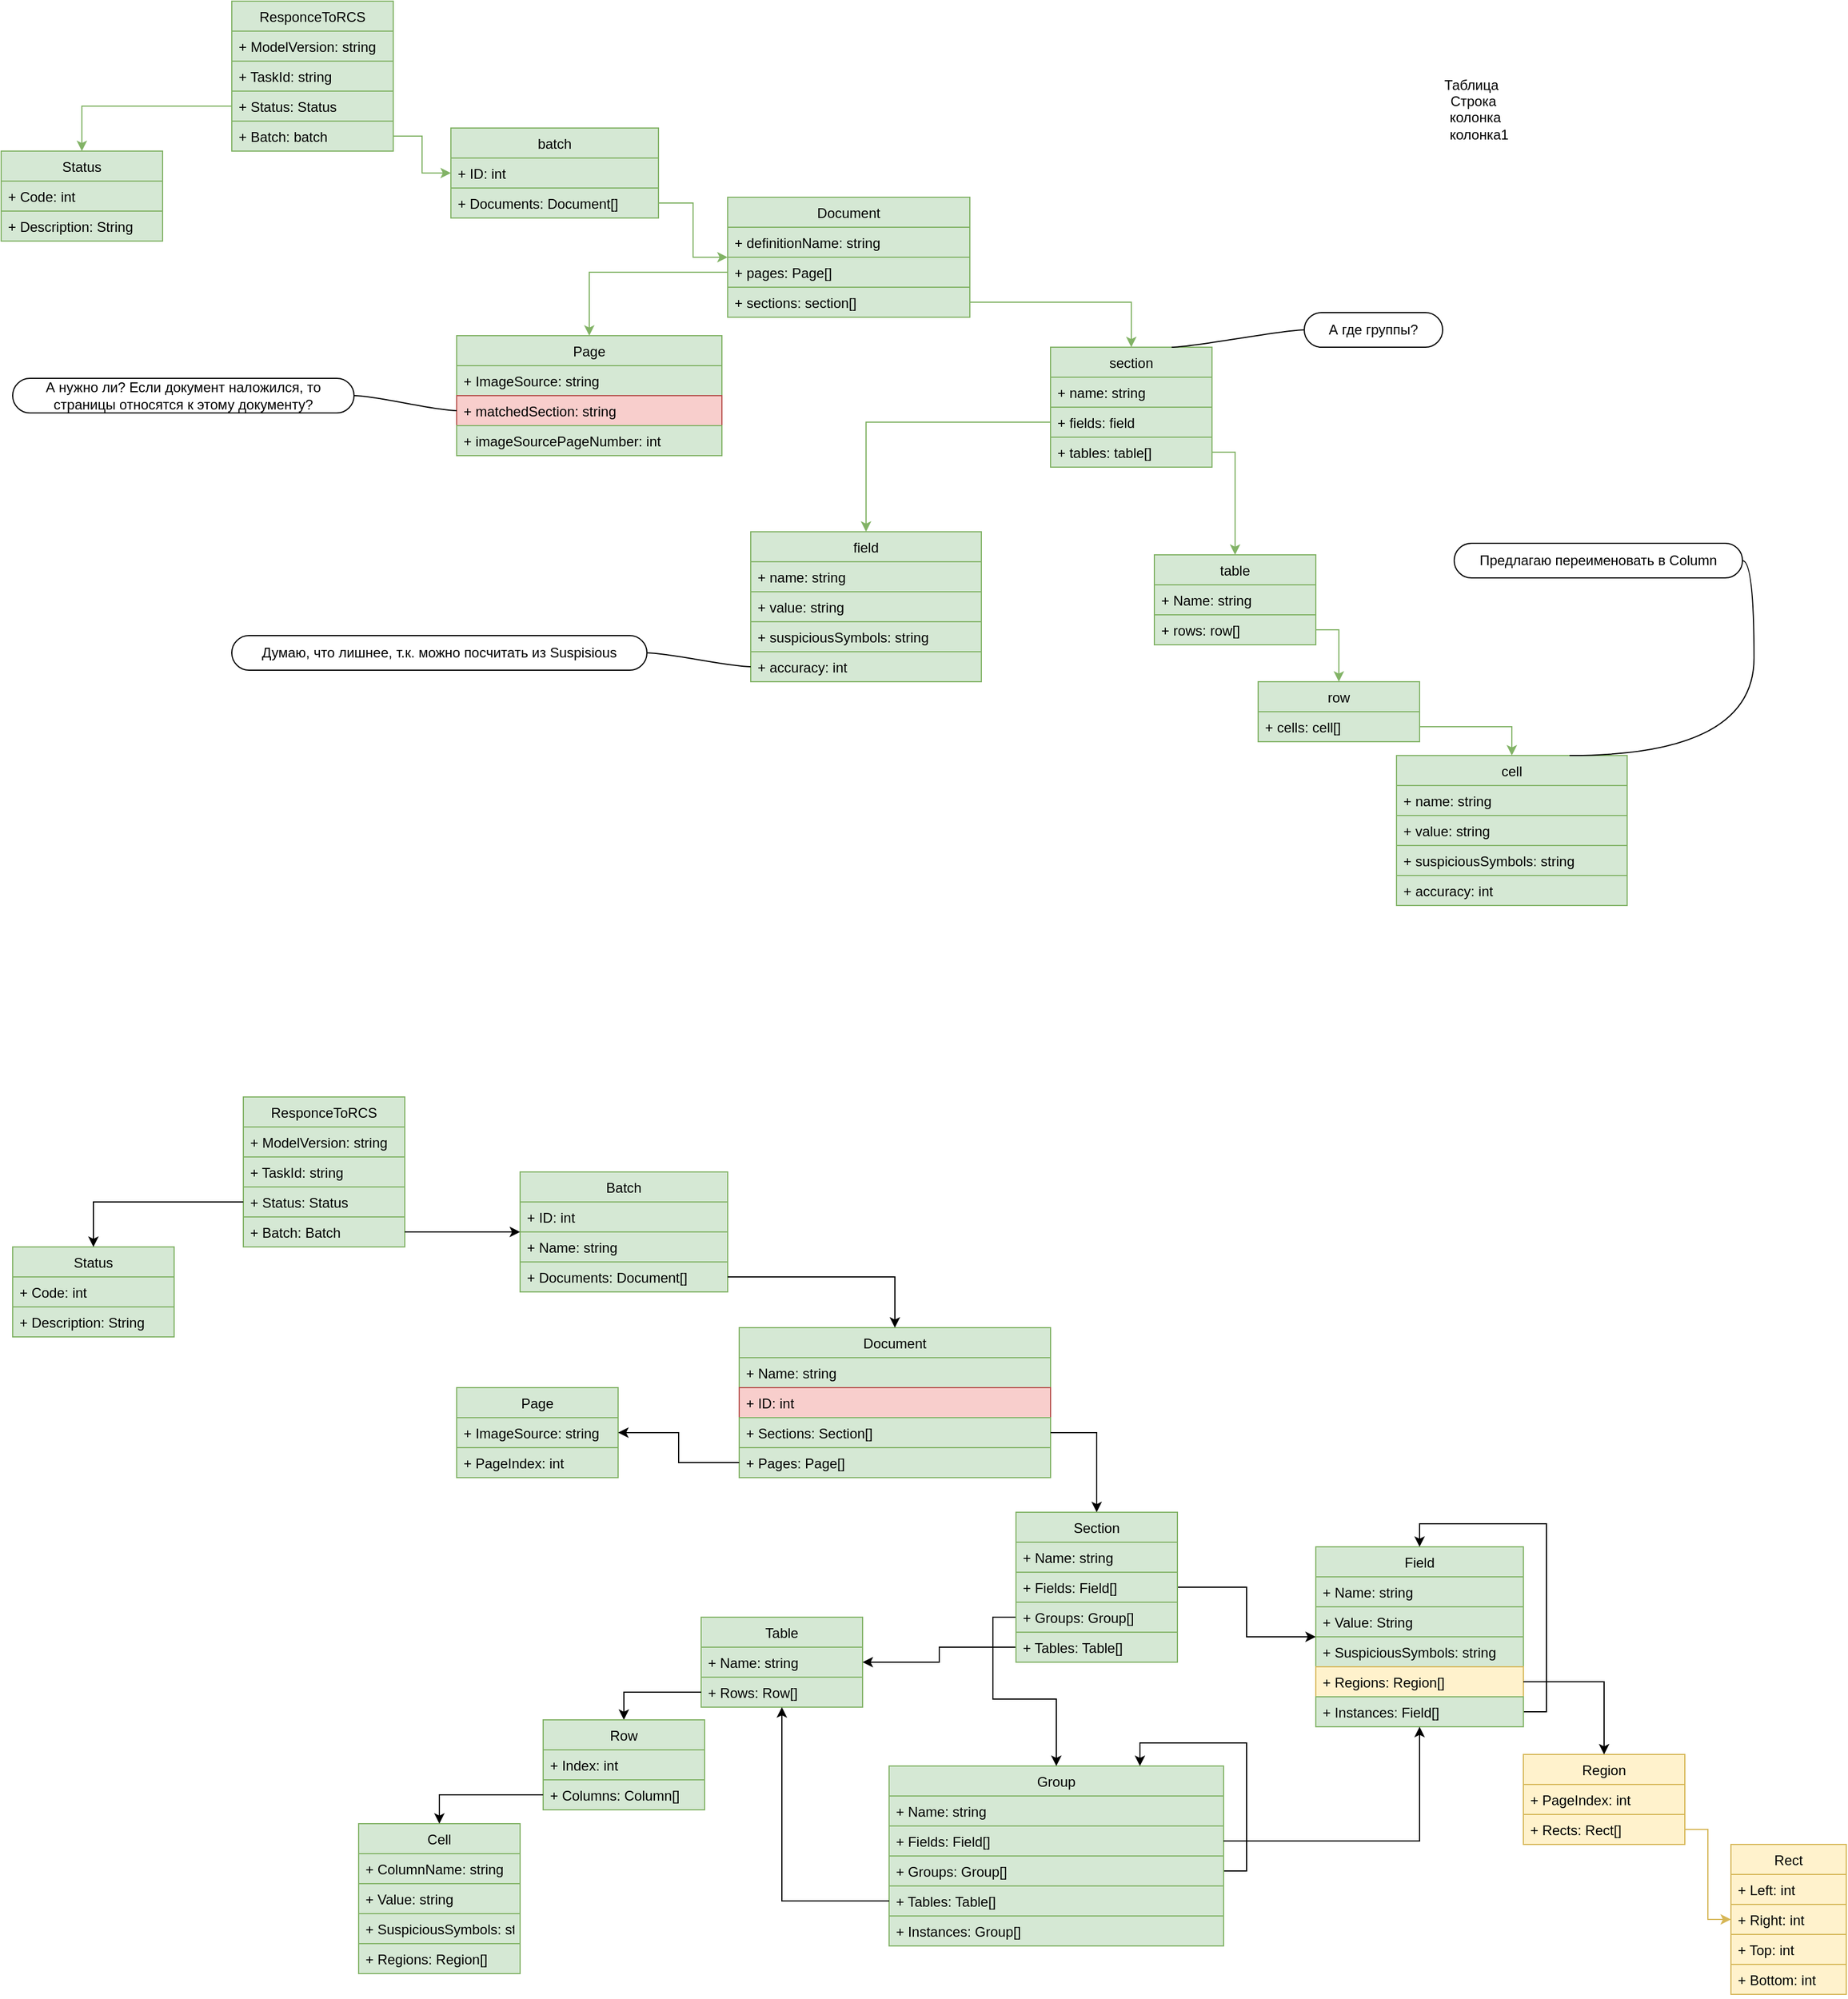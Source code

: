 <mxfile version="16.3.0" type="github">
  <diagram id="jJBAbsxzVGatJTy1RMXg" name="Page-1">
    <mxGraphModel dx="2677" dy="2749" grid="1" gridSize="10" guides="1" tooltips="1" connect="1" arrows="1" fold="1" page="1" pageScale="1" pageWidth="827" pageHeight="1169" math="0" shadow="0">
      <root>
        <mxCell id="0" />
        <mxCell id="1" parent="0" />
        <mxCell id="ZVsHchO25P_MbFDnP1mq-1" value="Batch" style="swimlane;fontStyle=0;childLayout=stackLayout;horizontal=1;startSize=26;fillColor=#d5e8d4;horizontalStack=0;resizeParent=1;resizeParentMax=0;resizeLast=0;collapsible=1;marginBottom=0;strokeColor=#82b366;" parent="1" vertex="1">
          <mxGeometry x="530" y="145" width="180" height="104" as="geometry" />
        </mxCell>
        <mxCell id="ZVsHchO25P_MbFDnP1mq-2" value="+ ID: int" style="text;strokeColor=#82b366;fillColor=#d5e8d4;align=left;verticalAlign=top;spacingLeft=4;spacingRight=4;overflow=hidden;rotatable=0;points=[[0,0.5],[1,0.5]];portConstraint=eastwest;" parent="ZVsHchO25P_MbFDnP1mq-1" vertex="1">
          <mxGeometry y="26" width="180" height="26" as="geometry" />
        </mxCell>
        <mxCell id="ZVsHchO25P_MbFDnP1mq-3" value="+ Name: string" style="text;strokeColor=#82b366;fillColor=#d5e8d4;align=left;verticalAlign=top;spacingLeft=4;spacingRight=4;overflow=hidden;rotatable=0;points=[[0,0.5],[1,0.5]];portConstraint=eastwest;" parent="ZVsHchO25P_MbFDnP1mq-1" vertex="1">
          <mxGeometry y="52" width="180" height="26" as="geometry" />
        </mxCell>
        <mxCell id="ZVsHchO25P_MbFDnP1mq-4" value="+ Documents: Document[]" style="text;strokeColor=#82b366;fillColor=#d5e8d4;align=left;verticalAlign=top;spacingLeft=4;spacingRight=4;overflow=hidden;rotatable=0;points=[[0,0.5],[1,0.5]];portConstraint=eastwest;" parent="ZVsHchO25P_MbFDnP1mq-1" vertex="1">
          <mxGeometry y="78" width="180" height="26" as="geometry" />
        </mxCell>
        <mxCell id="ZVsHchO25P_MbFDnP1mq-5" value="Document" style="swimlane;fontStyle=0;childLayout=stackLayout;horizontal=1;startSize=26;fillColor=#d5e8d4;horizontalStack=0;resizeParent=1;resizeParentMax=0;resizeLast=0;collapsible=1;marginBottom=0;strokeColor=#82b366;" parent="1" vertex="1">
          <mxGeometry x="720" y="280" width="270" height="130" as="geometry" />
        </mxCell>
        <mxCell id="ZVsHchO25P_MbFDnP1mq-6" value="+ Name: string" style="text;strokeColor=#82b366;fillColor=#d5e8d4;align=left;verticalAlign=top;spacingLeft=4;spacingRight=4;overflow=hidden;rotatable=0;points=[[0,0.5],[1,0.5]];portConstraint=eastwest;" parent="ZVsHchO25P_MbFDnP1mq-5" vertex="1">
          <mxGeometry y="26" width="270" height="26" as="geometry" />
        </mxCell>
        <mxCell id="ZVsHchO25P_MbFDnP1mq-7" value="+ ID: int" style="text;strokeColor=#b85450;fillColor=#f8cecc;align=left;verticalAlign=top;spacingLeft=4;spacingRight=4;overflow=hidden;rotatable=0;points=[[0,0.5],[1,0.5]];portConstraint=eastwest;" parent="ZVsHchO25P_MbFDnP1mq-5" vertex="1">
          <mxGeometry y="52" width="270" height="26" as="geometry" />
        </mxCell>
        <mxCell id="ZVsHchO25P_MbFDnP1mq-8" value="+ Sections: Section[]" style="text;strokeColor=#82b366;fillColor=#d5e8d4;align=left;verticalAlign=top;spacingLeft=4;spacingRight=4;overflow=hidden;rotatable=0;points=[[0,0.5],[1,0.5]];portConstraint=eastwest;" parent="ZVsHchO25P_MbFDnP1mq-5" vertex="1">
          <mxGeometry y="78" width="270" height="26" as="geometry" />
        </mxCell>
        <mxCell id="ZVsHchO25P_MbFDnP1mq-10" value="+ Pages: Page[]" style="text;strokeColor=#82b366;fillColor=#d5e8d4;align=left;verticalAlign=top;spacingLeft=4;spacingRight=4;overflow=hidden;rotatable=0;points=[[0,0.5],[1,0.5]];portConstraint=eastwest;" parent="ZVsHchO25P_MbFDnP1mq-5" vertex="1">
          <mxGeometry y="104" width="270" height="26" as="geometry" />
        </mxCell>
        <mxCell id="ZVsHchO25P_MbFDnP1mq-12" style="edgeStyle=orthogonalEdgeStyle;rounded=0;orthogonalLoop=1;jettySize=auto;html=1;" parent="1" source="ZVsHchO25P_MbFDnP1mq-4" target="ZVsHchO25P_MbFDnP1mq-5" edge="1">
          <mxGeometry relative="1" as="geometry" />
        </mxCell>
        <mxCell id="ZVsHchO25P_MbFDnP1mq-13" value="Field" style="swimlane;fontStyle=0;childLayout=stackLayout;horizontal=1;startSize=26;fillColor=#d5e8d4;horizontalStack=0;resizeParent=1;resizeParentMax=0;resizeLast=0;collapsible=1;marginBottom=0;strokeColor=#82b366;" parent="1" vertex="1">
          <mxGeometry x="1220" y="470" width="180" height="156" as="geometry" />
        </mxCell>
        <mxCell id="ZVsHchO25P_MbFDnP1mq-14" value="+ Name: string" style="text;strokeColor=#82b366;fillColor=#d5e8d4;align=left;verticalAlign=top;spacingLeft=4;spacingRight=4;overflow=hidden;rotatable=0;points=[[0,0.5],[1,0.5]];portConstraint=eastwest;" parent="ZVsHchO25P_MbFDnP1mq-13" vertex="1">
          <mxGeometry y="26" width="180" height="26" as="geometry" />
        </mxCell>
        <mxCell id="ZVsHchO25P_MbFDnP1mq-15" value="+ Value: String" style="text;strokeColor=#82b366;fillColor=#d5e8d4;align=left;verticalAlign=top;spacingLeft=4;spacingRight=4;overflow=hidden;rotatable=0;points=[[0,0.5],[1,0.5]];portConstraint=eastwest;" parent="ZVsHchO25P_MbFDnP1mq-13" vertex="1">
          <mxGeometry y="52" width="180" height="26" as="geometry" />
        </mxCell>
        <mxCell id="ZVsHchO25P_MbFDnP1mq-16" value="+ SuspiciousSymbols: string" style="text;strokeColor=#82b366;fillColor=#d5e8d4;align=left;verticalAlign=top;spacingLeft=4;spacingRight=4;overflow=hidden;rotatable=0;points=[[0,0.5],[1,0.5]];portConstraint=eastwest;" parent="ZVsHchO25P_MbFDnP1mq-13" vertex="1">
          <mxGeometry y="78" width="180" height="26" as="geometry" />
        </mxCell>
        <mxCell id="ZVsHchO25P_MbFDnP1mq-17" value="+ Regions: Region[]" style="text;strokeColor=#d6b656;fillColor=#fff2cc;align=left;verticalAlign=top;spacingLeft=4;spacingRight=4;overflow=hidden;rotatable=0;points=[[0,0.5],[1,0.5]];portConstraint=eastwest;" parent="ZVsHchO25P_MbFDnP1mq-13" vertex="1">
          <mxGeometry y="104" width="180" height="26" as="geometry" />
        </mxCell>
        <mxCell id="L9Gw_fHp-CPjFxsSW4fm-93" style="edgeStyle=orthogonalEdgeStyle;rounded=0;orthogonalLoop=1;jettySize=auto;html=1;entryX=0.5;entryY=0;entryDx=0;entryDy=0;exitX=1;exitY=0.5;exitDx=0;exitDy=0;" parent="ZVsHchO25P_MbFDnP1mq-13" source="L9Gw_fHp-CPjFxsSW4fm-1" target="ZVsHchO25P_MbFDnP1mq-13" edge="1">
          <mxGeometry relative="1" as="geometry" />
        </mxCell>
        <mxCell id="L9Gw_fHp-CPjFxsSW4fm-1" value="+ Instances: Field[]" style="text;strokeColor=#82b366;fillColor=#d5e8d4;align=left;verticalAlign=top;spacingLeft=4;spacingRight=4;overflow=hidden;rotatable=0;points=[[0,0.5],[1,0.5]];portConstraint=eastwest;" parent="ZVsHchO25P_MbFDnP1mq-13" vertex="1">
          <mxGeometry y="130" width="180" height="26" as="geometry" />
        </mxCell>
        <mxCell id="ZVsHchO25P_MbFDnP1mq-18" value="Group" style="swimlane;fontStyle=0;childLayout=stackLayout;horizontal=1;startSize=26;fillColor=#d5e8d4;horizontalStack=0;resizeParent=1;resizeParentMax=0;resizeLast=0;collapsible=1;marginBottom=0;strokeColor=#82b366;" parent="1" vertex="1">
          <mxGeometry x="850" y="660" width="290" height="156" as="geometry" />
        </mxCell>
        <mxCell id="ZVsHchO25P_MbFDnP1mq-19" value="+ Name: string" style="text;strokeColor=#82b366;fillColor=#d5e8d4;align=left;verticalAlign=top;spacingLeft=4;spacingRight=4;overflow=hidden;rotatable=0;points=[[0,0.5],[1,0.5]];portConstraint=eastwest;" parent="ZVsHchO25P_MbFDnP1mq-18" vertex="1">
          <mxGeometry y="26" width="290" height="26" as="geometry" />
        </mxCell>
        <mxCell id="ZVsHchO25P_MbFDnP1mq-20" value="+ Fields: Field[]" style="text;strokeColor=#82b366;fillColor=#d5e8d4;align=left;verticalAlign=top;spacingLeft=4;spacingRight=4;overflow=hidden;rotatable=0;points=[[0,0.5],[1,0.5]];portConstraint=eastwest;" parent="ZVsHchO25P_MbFDnP1mq-18" vertex="1">
          <mxGeometry y="52" width="290" height="26" as="geometry" />
        </mxCell>
        <mxCell id="ZVsHchO25P_MbFDnP1mq-21" style="edgeStyle=orthogonalEdgeStyle;rounded=0;orthogonalLoop=1;jettySize=auto;html=1;entryX=0.75;entryY=0;entryDx=0;entryDy=0;exitX=1;exitY=0.5;exitDx=0;exitDy=0;" parent="ZVsHchO25P_MbFDnP1mq-18" source="ZVsHchO25P_MbFDnP1mq-22" target="ZVsHchO25P_MbFDnP1mq-18" edge="1">
          <mxGeometry relative="1" as="geometry" />
        </mxCell>
        <mxCell id="ZVsHchO25P_MbFDnP1mq-22" value="+ Groups: Group[]" style="text;strokeColor=#82b366;fillColor=#d5e8d4;align=left;verticalAlign=top;spacingLeft=4;spacingRight=4;overflow=hidden;rotatable=0;points=[[0,0.5],[1,0.5]];portConstraint=eastwest;" parent="ZVsHchO25P_MbFDnP1mq-18" vertex="1">
          <mxGeometry y="78" width="290" height="26" as="geometry" />
        </mxCell>
        <mxCell id="L9Gw_fHp-CPjFxsSW4fm-74" value="+ Tables: Table[]" style="text;strokeColor=#82b366;fillColor=#d5e8d4;align=left;verticalAlign=top;spacingLeft=4;spacingRight=4;overflow=hidden;rotatable=0;points=[[0,0.5],[1,0.5]];portConstraint=eastwest;" parent="ZVsHchO25P_MbFDnP1mq-18" vertex="1">
          <mxGeometry y="104" width="290" height="26" as="geometry" />
        </mxCell>
        <mxCell id="L9Gw_fHp-CPjFxsSW4fm-94" value="+ Instances: Group[]" style="text;strokeColor=#82b366;fillColor=#d5e8d4;align=left;verticalAlign=top;spacingLeft=4;spacingRight=4;overflow=hidden;rotatable=0;points=[[0,0.5],[1,0.5]];portConstraint=eastwest;" parent="ZVsHchO25P_MbFDnP1mq-18" vertex="1">
          <mxGeometry y="130" width="290" height="26" as="geometry" />
        </mxCell>
        <mxCell id="ZVsHchO25P_MbFDnP1mq-24" style="edgeStyle=orthogonalEdgeStyle;rounded=0;orthogonalLoop=1;jettySize=auto;html=1;" parent="1" source="L9Gw_fHp-CPjFxsSW4fm-81" target="ZVsHchO25P_MbFDnP1mq-13" edge="1">
          <mxGeometry relative="1" as="geometry" />
        </mxCell>
        <mxCell id="ZVsHchO25P_MbFDnP1mq-25" style="edgeStyle=orthogonalEdgeStyle;rounded=0;orthogonalLoop=1;jettySize=auto;html=1;" parent="1" source="L9Gw_fHp-CPjFxsSW4fm-82" target="ZVsHchO25P_MbFDnP1mq-18" edge="1">
          <mxGeometry relative="1" as="geometry" />
        </mxCell>
        <mxCell id="ZVsHchO25P_MbFDnP1mq-26" style="edgeStyle=orthogonalEdgeStyle;rounded=0;orthogonalLoop=1;jettySize=auto;html=1;" parent="1" source="ZVsHchO25P_MbFDnP1mq-20" target="ZVsHchO25P_MbFDnP1mq-13" edge="1">
          <mxGeometry relative="1" as="geometry" />
        </mxCell>
        <mxCell id="ZVsHchO25P_MbFDnP1mq-27" value="Page" style="swimlane;fontStyle=0;childLayout=stackLayout;horizontal=1;startSize=26;fillColor=#d5e8d4;horizontalStack=0;resizeParent=1;resizeParentMax=0;resizeLast=0;collapsible=1;marginBottom=0;strokeColor=#82b366;" parent="1" vertex="1">
          <mxGeometry x="475" y="332" width="140" height="78" as="geometry" />
        </mxCell>
        <mxCell id="ZVsHchO25P_MbFDnP1mq-28" value="+ ImageSource: string" style="text;strokeColor=#82b366;fillColor=#d5e8d4;align=left;verticalAlign=top;spacingLeft=4;spacingRight=4;overflow=hidden;rotatable=0;points=[[0,0.5],[1,0.5]];portConstraint=eastwest;" parent="ZVsHchO25P_MbFDnP1mq-27" vertex="1">
          <mxGeometry y="26" width="140" height="26" as="geometry" />
        </mxCell>
        <mxCell id="ZVsHchO25P_MbFDnP1mq-29" value="+ PageIndex: int" style="text;strokeColor=#82b366;fillColor=#d5e8d4;align=left;verticalAlign=top;spacingLeft=4;spacingRight=4;overflow=hidden;rotatable=0;points=[[0,0.5],[1,0.5]];portConstraint=eastwest;" parent="ZVsHchO25P_MbFDnP1mq-27" vertex="1">
          <mxGeometry y="52" width="140" height="26" as="geometry" />
        </mxCell>
        <mxCell id="ZVsHchO25P_MbFDnP1mq-30" value="Region" style="swimlane;fontStyle=0;childLayout=stackLayout;horizontal=1;startSize=26;fillColor=#fff2cc;horizontalStack=0;resizeParent=1;resizeParentMax=0;resizeLast=0;collapsible=1;marginBottom=0;strokeColor=#d6b656;" parent="1" vertex="1">
          <mxGeometry x="1400" y="650" width="140" height="78" as="geometry" />
        </mxCell>
        <mxCell id="ZVsHchO25P_MbFDnP1mq-31" value="+ PageIndex: int" style="text;strokeColor=#d6b656;fillColor=#fff2cc;align=left;verticalAlign=top;spacingLeft=4;spacingRight=4;overflow=hidden;rotatable=0;points=[[0,0.5],[1,0.5]];portConstraint=eastwest;" parent="ZVsHchO25P_MbFDnP1mq-30" vertex="1">
          <mxGeometry y="26" width="140" height="26" as="geometry" />
        </mxCell>
        <mxCell id="ZVsHchO25P_MbFDnP1mq-32" value="+ Rects: Rect[]" style="text;strokeColor=#d6b656;fillColor=#fff2cc;align=left;verticalAlign=top;spacingLeft=4;spacingRight=4;overflow=hidden;rotatable=0;points=[[0,0.5],[1,0.5]];portConstraint=eastwest;" parent="ZVsHchO25P_MbFDnP1mq-30" vertex="1">
          <mxGeometry y="52" width="140" height="26" as="geometry" />
        </mxCell>
        <mxCell id="ZVsHchO25P_MbFDnP1mq-33" value="Rect" style="swimlane;fontStyle=0;childLayout=stackLayout;horizontal=1;startSize=26;fillColor=#fff2cc;horizontalStack=0;resizeParent=1;resizeParentMax=0;resizeLast=0;collapsible=1;marginBottom=0;strokeColor=#d6b656;" parent="1" vertex="1">
          <mxGeometry x="1580" y="728" width="100" height="130" as="geometry" />
        </mxCell>
        <mxCell id="ZVsHchO25P_MbFDnP1mq-34" value="+ Left: int" style="text;strokeColor=#d6b656;fillColor=#fff2cc;align=left;verticalAlign=top;spacingLeft=4;spacingRight=4;overflow=hidden;rotatable=0;points=[[0,0.5],[1,0.5]];portConstraint=eastwest;" parent="ZVsHchO25P_MbFDnP1mq-33" vertex="1">
          <mxGeometry y="26" width="100" height="26" as="geometry" />
        </mxCell>
        <mxCell id="ZVsHchO25P_MbFDnP1mq-35" value="+ Right: int" style="text;strokeColor=#d6b656;fillColor=#fff2cc;align=left;verticalAlign=top;spacingLeft=4;spacingRight=4;overflow=hidden;rotatable=0;points=[[0,0.5],[1,0.5]];portConstraint=eastwest;" parent="ZVsHchO25P_MbFDnP1mq-33" vertex="1">
          <mxGeometry y="52" width="100" height="26" as="geometry" />
        </mxCell>
        <mxCell id="ZVsHchO25P_MbFDnP1mq-36" value="+ Top: int" style="text;strokeColor=#d6b656;fillColor=#fff2cc;align=left;verticalAlign=top;spacingLeft=4;spacingRight=4;overflow=hidden;rotatable=0;points=[[0,0.5],[1,0.5]];portConstraint=eastwest;" parent="ZVsHchO25P_MbFDnP1mq-33" vertex="1">
          <mxGeometry y="78" width="100" height="26" as="geometry" />
        </mxCell>
        <mxCell id="ZVsHchO25P_MbFDnP1mq-37" value="+ Bottom: int" style="text;strokeColor=#d6b656;fillColor=#fff2cc;align=left;verticalAlign=top;spacingLeft=4;spacingRight=4;overflow=hidden;rotatable=0;points=[[0,0.5],[1,0.5]];portConstraint=eastwest;" parent="ZVsHchO25P_MbFDnP1mq-33" vertex="1">
          <mxGeometry y="104" width="100" height="26" as="geometry" />
        </mxCell>
        <mxCell id="ZVsHchO25P_MbFDnP1mq-38" style="edgeStyle=orthogonalEdgeStyle;rounded=0;orthogonalLoop=1;jettySize=auto;html=1;fillColor=#fff2cc;strokeColor=#d6b656;" parent="1" source="ZVsHchO25P_MbFDnP1mq-32" target="ZVsHchO25P_MbFDnP1mq-33" edge="1">
          <mxGeometry relative="1" as="geometry" />
        </mxCell>
        <mxCell id="ZVsHchO25P_MbFDnP1mq-39" style="edgeStyle=orthogonalEdgeStyle;rounded=0;orthogonalLoop=1;jettySize=auto;html=1;exitX=1;exitY=0.5;exitDx=0;exitDy=0;" parent="1" source="ZVsHchO25P_MbFDnP1mq-17" target="ZVsHchO25P_MbFDnP1mq-30" edge="1">
          <mxGeometry relative="1" as="geometry" />
        </mxCell>
        <mxCell id="ZVsHchO25P_MbFDnP1mq-45" style="edgeStyle=orthogonalEdgeStyle;rounded=0;orthogonalLoop=1;jettySize=auto;html=1;" parent="1" source="ZVsHchO25P_MbFDnP1mq-10" target="ZVsHchO25P_MbFDnP1mq-27" edge="1">
          <mxGeometry relative="1" as="geometry" />
        </mxCell>
        <mxCell id="ZVsHchO25P_MbFDnP1mq-49" value="ResponceToRCS" style="swimlane;fontStyle=0;childLayout=stackLayout;horizontal=1;startSize=26;fillColor=#d5e8d4;horizontalStack=0;resizeParent=1;resizeParentMax=0;resizeLast=0;collapsible=1;marginBottom=0;strokeColor=#82b366;" parent="1" vertex="1">
          <mxGeometry x="290" y="80" width="140" height="130" as="geometry" />
        </mxCell>
        <mxCell id="ZVsHchO25P_MbFDnP1mq-50" value="+ ModelVersion: string" style="text;strokeColor=#82b366;fillColor=#d5e8d4;align=left;verticalAlign=top;spacingLeft=4;spacingRight=4;overflow=hidden;rotatable=0;points=[[0,0.5],[1,0.5]];portConstraint=eastwest;" parent="ZVsHchO25P_MbFDnP1mq-49" vertex="1">
          <mxGeometry y="26" width="140" height="26" as="geometry" />
        </mxCell>
        <mxCell id="ZVsHchO25P_MbFDnP1mq-51" value="+ TaskId: string" style="text;strokeColor=#82b366;fillColor=#d5e8d4;align=left;verticalAlign=top;spacingLeft=4;spacingRight=4;overflow=hidden;rotatable=0;points=[[0,0.5],[1,0.5]];portConstraint=eastwest;" parent="ZVsHchO25P_MbFDnP1mq-49" vertex="1">
          <mxGeometry y="52" width="140" height="26" as="geometry" />
        </mxCell>
        <mxCell id="ZVsHchO25P_MbFDnP1mq-52" value="+ Status: Status" style="text;strokeColor=#82b366;fillColor=#d5e8d4;align=left;verticalAlign=top;spacingLeft=4;spacingRight=4;overflow=hidden;rotatable=0;points=[[0,0.5],[1,0.5]];portConstraint=eastwest;" parent="ZVsHchO25P_MbFDnP1mq-49" vertex="1">
          <mxGeometry y="78" width="140" height="26" as="geometry" />
        </mxCell>
        <mxCell id="ZVsHchO25P_MbFDnP1mq-53" value="+ Batch: Batch" style="text;strokeColor=#82b366;fillColor=#d5e8d4;align=left;verticalAlign=top;spacingLeft=4;spacingRight=4;overflow=hidden;rotatable=0;points=[[0,0.5],[1,0.5]];portConstraint=eastwest;" parent="ZVsHchO25P_MbFDnP1mq-49" vertex="1">
          <mxGeometry y="104" width="140" height="26" as="geometry" />
        </mxCell>
        <mxCell id="ZVsHchO25P_MbFDnP1mq-54" value="Status" style="swimlane;fontStyle=0;childLayout=stackLayout;horizontal=1;startSize=26;fillColor=#d5e8d4;horizontalStack=0;resizeParent=1;resizeParentMax=0;resizeLast=0;collapsible=1;marginBottom=0;strokeColor=#82b366;" parent="1" vertex="1">
          <mxGeometry x="90" y="210" width="140" height="78" as="geometry" />
        </mxCell>
        <mxCell id="ZVsHchO25P_MbFDnP1mq-55" value="+ Code: int" style="text;strokeColor=#82b366;fillColor=#d5e8d4;align=left;verticalAlign=top;spacingLeft=4;spacingRight=4;overflow=hidden;rotatable=0;points=[[0,0.5],[1,0.5]];portConstraint=eastwest;" parent="ZVsHchO25P_MbFDnP1mq-54" vertex="1">
          <mxGeometry y="26" width="140" height="26" as="geometry" />
        </mxCell>
        <mxCell id="ZVsHchO25P_MbFDnP1mq-56" value="+ Description: String" style="text;strokeColor=#82b366;fillColor=#d5e8d4;align=left;verticalAlign=top;spacingLeft=4;spacingRight=4;overflow=hidden;rotatable=0;points=[[0,0.5],[1,0.5]];portConstraint=eastwest;" parent="ZVsHchO25P_MbFDnP1mq-54" vertex="1">
          <mxGeometry y="52" width="140" height="26" as="geometry" />
        </mxCell>
        <mxCell id="ZVsHchO25P_MbFDnP1mq-57" style="edgeStyle=orthogonalEdgeStyle;rounded=0;orthogonalLoop=1;jettySize=auto;html=1;" parent="1" source="ZVsHchO25P_MbFDnP1mq-52" target="ZVsHchO25P_MbFDnP1mq-54" edge="1">
          <mxGeometry relative="1" as="geometry" />
        </mxCell>
        <mxCell id="ZVsHchO25P_MbFDnP1mq-58" style="edgeStyle=orthogonalEdgeStyle;rounded=0;orthogonalLoop=1;jettySize=auto;html=1;" parent="1" source="ZVsHchO25P_MbFDnP1mq-53" target="ZVsHchO25P_MbFDnP1mq-1" edge="1">
          <mxGeometry relative="1" as="geometry" />
        </mxCell>
        <mxCell id="L9Gw_fHp-CPjFxsSW4fm-63" value="Cell" style="swimlane;fontStyle=0;childLayout=stackLayout;horizontal=1;startSize=26;fillColor=#d5e8d4;horizontalStack=0;resizeParent=1;resizeParentMax=0;resizeLast=0;collapsible=1;marginBottom=0;strokeColor=#82b366;" parent="1" vertex="1">
          <mxGeometry x="390" y="710" width="140" height="130" as="geometry" />
        </mxCell>
        <mxCell id="L9Gw_fHp-CPjFxsSW4fm-7" value="+ ColumnName: string" style="text;strokeColor=#82b366;fillColor=#d5e8d4;align=left;verticalAlign=top;spacingLeft=4;spacingRight=4;overflow=hidden;rotatable=0;points=[[0,0.5],[1,0.5]];portConstraint=eastwest;" parent="L9Gw_fHp-CPjFxsSW4fm-63" vertex="1">
          <mxGeometry y="26" width="140" height="26" as="geometry" />
        </mxCell>
        <mxCell id="L9Gw_fHp-CPjFxsSW4fm-9" value="+ Value: string" style="text;strokeColor=#82b366;fillColor=#d5e8d4;align=left;verticalAlign=top;spacingLeft=4;spacingRight=4;overflow=hidden;rotatable=0;points=[[0,0.5],[1,0.5]];portConstraint=eastwest;" parent="L9Gw_fHp-CPjFxsSW4fm-63" vertex="1">
          <mxGeometry y="52" width="140" height="26" as="geometry" />
        </mxCell>
        <mxCell id="L9Gw_fHp-CPjFxsSW4fm-57" value="+ SuspiciousSymbols: string" style="text;strokeColor=#82b366;fillColor=#d5e8d4;align=left;verticalAlign=top;spacingLeft=4;spacingRight=4;overflow=hidden;rotatable=0;points=[[0,0.5],[1,0.5]];portConstraint=eastwest;" parent="L9Gw_fHp-CPjFxsSW4fm-63" vertex="1">
          <mxGeometry y="78" width="140" height="26" as="geometry" />
        </mxCell>
        <mxCell id="L9Gw_fHp-CPjFxsSW4fm-58" value="+ Regions: Region[]" style="text;strokeColor=#82b366;fillColor=#d5e8d4;align=left;verticalAlign=top;spacingLeft=4;spacingRight=4;overflow=hidden;rotatable=0;points=[[0,0.5],[1,0.5]];portConstraint=eastwest;" parent="L9Gw_fHp-CPjFxsSW4fm-63" vertex="1">
          <mxGeometry y="104" width="140" height="26" as="geometry" />
        </mxCell>
        <mxCell id="L9Gw_fHp-CPjFxsSW4fm-67" value="Table" style="swimlane;fontStyle=0;childLayout=stackLayout;horizontal=1;startSize=26;fillColor=#d5e8d4;horizontalStack=0;resizeParent=1;resizeParentMax=0;resizeLast=0;collapsible=1;marginBottom=0;strokeColor=#82b366;" parent="1" vertex="1">
          <mxGeometry x="687" y="531" width="140" height="78" as="geometry" />
        </mxCell>
        <mxCell id="L9Gw_fHp-CPjFxsSW4fm-92" value="+ Name: string" style="text;strokeColor=#82b366;fillColor=#d5e8d4;align=left;verticalAlign=top;spacingLeft=4;spacingRight=4;overflow=hidden;rotatable=0;points=[[0,0.5],[1,0.5]];portConstraint=eastwest;" parent="L9Gw_fHp-CPjFxsSW4fm-67" vertex="1">
          <mxGeometry y="26" width="140" height="26" as="geometry" />
        </mxCell>
        <mxCell id="L9Gw_fHp-CPjFxsSW4fm-3" value="+ Rows: Row[]" style="text;strokeColor=#82b366;fillColor=#d5e8d4;align=left;verticalAlign=top;spacingLeft=4;spacingRight=4;overflow=hidden;rotatable=0;points=[[0,0.5],[1,0.5]];portConstraint=eastwest;" parent="L9Gw_fHp-CPjFxsSW4fm-67" vertex="1">
          <mxGeometry y="52" width="140" height="26" as="geometry" />
        </mxCell>
        <mxCell id="L9Gw_fHp-CPjFxsSW4fm-71" style="edgeStyle=orthogonalEdgeStyle;rounded=0;orthogonalLoop=1;jettySize=auto;html=1;entryX=0.5;entryY=0;entryDx=0;entryDy=0;" parent="1" source="L9Gw_fHp-CPjFxsSW4fm-3" target="L9Gw_fHp-CPjFxsSW4fm-85" edge="1">
          <mxGeometry relative="1" as="geometry" />
        </mxCell>
        <mxCell id="L9Gw_fHp-CPjFxsSW4fm-73" style="edgeStyle=orthogonalEdgeStyle;rounded=0;orthogonalLoop=1;jettySize=auto;html=1;" parent="1" source="L9Gw_fHp-CPjFxsSW4fm-83" target="L9Gw_fHp-CPjFxsSW4fm-67" edge="1">
          <mxGeometry relative="1" as="geometry" />
        </mxCell>
        <mxCell id="L9Gw_fHp-CPjFxsSW4fm-75" style="edgeStyle=orthogonalEdgeStyle;rounded=0;orthogonalLoop=1;jettySize=auto;html=1;" parent="1" source="L9Gw_fHp-CPjFxsSW4fm-74" target="L9Gw_fHp-CPjFxsSW4fm-67" edge="1">
          <mxGeometry relative="1" as="geometry" />
        </mxCell>
        <mxCell id="L9Gw_fHp-CPjFxsSW4fm-76" value="Section" style="swimlane;fontStyle=0;childLayout=stackLayout;horizontal=1;startSize=26;fillColor=#d5e8d4;horizontalStack=0;resizeParent=1;resizeParentMax=0;resizeLast=0;collapsible=1;marginBottom=0;strokeColor=#82b366;" parent="1" vertex="1">
          <mxGeometry x="960" y="440" width="140" height="130" as="geometry" />
        </mxCell>
        <mxCell id="L9Gw_fHp-CPjFxsSW4fm-80" value="+ Name: string" style="text;strokeColor=#82b366;fillColor=#d5e8d4;align=left;verticalAlign=top;spacingLeft=4;spacingRight=4;overflow=hidden;rotatable=0;points=[[0,0.5],[1,0.5]];portConstraint=eastwest;" parent="L9Gw_fHp-CPjFxsSW4fm-76" vertex="1">
          <mxGeometry y="26" width="140" height="26" as="geometry" />
        </mxCell>
        <mxCell id="L9Gw_fHp-CPjFxsSW4fm-81" value="+ Fields: Field[]" style="text;strokeColor=#82b366;fillColor=#d5e8d4;align=left;verticalAlign=top;spacingLeft=4;spacingRight=4;overflow=hidden;rotatable=0;points=[[0,0.5],[1,0.5]];portConstraint=eastwest;" parent="L9Gw_fHp-CPjFxsSW4fm-76" vertex="1">
          <mxGeometry y="52" width="140" height="26" as="geometry" />
        </mxCell>
        <mxCell id="L9Gw_fHp-CPjFxsSW4fm-82" value="+ Groups: Group[]" style="text;strokeColor=#82b366;fillColor=#d5e8d4;align=left;verticalAlign=top;spacingLeft=4;spacingRight=4;overflow=hidden;rotatable=0;points=[[0,0.5],[1,0.5]];portConstraint=eastwest;" parent="L9Gw_fHp-CPjFxsSW4fm-76" vertex="1">
          <mxGeometry y="78" width="140" height="26" as="geometry" />
        </mxCell>
        <mxCell id="L9Gw_fHp-CPjFxsSW4fm-83" value="+ Tables: Table[]" style="text;strokeColor=#82b366;fillColor=#d5e8d4;align=left;verticalAlign=top;spacingLeft=4;spacingRight=4;overflow=hidden;rotatable=0;points=[[0,0.5],[1,0.5]];portConstraint=eastwest;" parent="L9Gw_fHp-CPjFxsSW4fm-76" vertex="1">
          <mxGeometry y="104" width="140" height="26" as="geometry" />
        </mxCell>
        <mxCell id="L9Gw_fHp-CPjFxsSW4fm-84" style="edgeStyle=orthogonalEdgeStyle;rounded=0;orthogonalLoop=1;jettySize=auto;html=1;entryX=0.5;entryY=0;entryDx=0;entryDy=0;" parent="1" source="ZVsHchO25P_MbFDnP1mq-8" target="L9Gw_fHp-CPjFxsSW4fm-76" edge="1">
          <mxGeometry relative="1" as="geometry" />
        </mxCell>
        <mxCell id="L9Gw_fHp-CPjFxsSW4fm-85" value="Row" style="swimlane;fontStyle=0;childLayout=stackLayout;horizontal=1;startSize=26;fillColor=#d5e8d4;horizontalStack=0;resizeParent=1;resizeParentMax=0;resizeLast=0;collapsible=1;marginBottom=0;strokeColor=#82b366;" parent="1" vertex="1">
          <mxGeometry x="550" y="620" width="140" height="78" as="geometry" />
        </mxCell>
        <mxCell id="L9Gw_fHp-CPjFxsSW4fm-90" value="+ Index: int" style="text;strokeColor=#82b366;fillColor=#d5e8d4;align=left;verticalAlign=top;spacingLeft=4;spacingRight=4;overflow=hidden;rotatable=0;points=[[0,0.5],[1,0.5]];portConstraint=eastwest;" parent="L9Gw_fHp-CPjFxsSW4fm-85" vertex="1">
          <mxGeometry y="26" width="140" height="26" as="geometry" />
        </mxCell>
        <mxCell id="L9Gw_fHp-CPjFxsSW4fm-86" value="+ Columns: Column[]" style="text;strokeColor=#82b366;fillColor=#d5e8d4;align=left;verticalAlign=top;spacingLeft=4;spacingRight=4;overflow=hidden;rotatable=0;points=[[0,0.5],[1,0.5]];portConstraint=eastwest;" parent="L9Gw_fHp-CPjFxsSW4fm-85" vertex="1">
          <mxGeometry y="52" width="140" height="26" as="geometry" />
        </mxCell>
        <mxCell id="L9Gw_fHp-CPjFxsSW4fm-89" style="edgeStyle=orthogonalEdgeStyle;rounded=0;orthogonalLoop=1;jettySize=auto;html=1;entryX=0.5;entryY=0;entryDx=0;entryDy=0;" parent="1" source="L9Gw_fHp-CPjFxsSW4fm-86" target="L9Gw_fHp-CPjFxsSW4fm-63" edge="1">
          <mxGeometry relative="1" as="geometry" />
        </mxCell>
        <mxCell id="kOY7E5Hd3azv2IFOrhN1-1" value="ResponceToRCS" style="swimlane;fontStyle=0;childLayout=stackLayout;horizontal=1;startSize=26;fillColor=#d5e8d4;horizontalStack=0;resizeParent=1;resizeParentMax=0;resizeLast=0;collapsible=1;marginBottom=0;strokeColor=#82b366;" vertex="1" parent="1">
          <mxGeometry x="280" y="-870" width="140" height="130" as="geometry" />
        </mxCell>
        <mxCell id="kOY7E5Hd3azv2IFOrhN1-2" value="+ ModelVersion: string" style="text;strokeColor=#82b366;fillColor=#d5e8d4;align=left;verticalAlign=top;spacingLeft=4;spacingRight=4;overflow=hidden;rotatable=0;points=[[0,0.5],[1,0.5]];portConstraint=eastwest;" vertex="1" parent="kOY7E5Hd3azv2IFOrhN1-1">
          <mxGeometry y="26" width="140" height="26" as="geometry" />
        </mxCell>
        <mxCell id="kOY7E5Hd3azv2IFOrhN1-3" value="+ TaskId: string" style="text;strokeColor=#82b366;fillColor=#d5e8d4;align=left;verticalAlign=top;spacingLeft=4;spacingRight=4;overflow=hidden;rotatable=0;points=[[0,0.5],[1,0.5]];portConstraint=eastwest;" vertex="1" parent="kOY7E5Hd3azv2IFOrhN1-1">
          <mxGeometry y="52" width="140" height="26" as="geometry" />
        </mxCell>
        <mxCell id="kOY7E5Hd3azv2IFOrhN1-4" value="+ Status: Status" style="text;strokeColor=#82b366;fillColor=#d5e8d4;align=left;verticalAlign=top;spacingLeft=4;spacingRight=4;overflow=hidden;rotatable=0;points=[[0,0.5],[1,0.5]];portConstraint=eastwest;" vertex="1" parent="kOY7E5Hd3azv2IFOrhN1-1">
          <mxGeometry y="78" width="140" height="26" as="geometry" />
        </mxCell>
        <mxCell id="kOY7E5Hd3azv2IFOrhN1-5" value="+ Batch: batch" style="text;strokeColor=#82b366;fillColor=#d5e8d4;align=left;verticalAlign=top;spacingLeft=4;spacingRight=4;overflow=hidden;rotatable=0;points=[[0,0.5],[1,0.5]];portConstraint=eastwest;" vertex="1" parent="kOY7E5Hd3azv2IFOrhN1-1">
          <mxGeometry y="104" width="140" height="26" as="geometry" />
        </mxCell>
        <mxCell id="kOY7E5Hd3azv2IFOrhN1-6" value="Status" style="swimlane;fontStyle=0;childLayout=stackLayout;horizontal=1;startSize=26;fillColor=#d5e8d4;horizontalStack=0;resizeParent=1;resizeParentMax=0;resizeLast=0;collapsible=1;marginBottom=0;strokeColor=#82b366;" vertex="1" parent="1">
          <mxGeometry x="80" y="-740" width="140" height="78" as="geometry" />
        </mxCell>
        <mxCell id="kOY7E5Hd3azv2IFOrhN1-7" value="+ Code: int" style="text;strokeColor=#82b366;fillColor=#d5e8d4;align=left;verticalAlign=top;spacingLeft=4;spacingRight=4;overflow=hidden;rotatable=0;points=[[0,0.5],[1,0.5]];portConstraint=eastwest;" vertex="1" parent="kOY7E5Hd3azv2IFOrhN1-6">
          <mxGeometry y="26" width="140" height="26" as="geometry" />
        </mxCell>
        <mxCell id="kOY7E5Hd3azv2IFOrhN1-8" value="+ Description: String" style="text;strokeColor=#82b366;fillColor=#d5e8d4;align=left;verticalAlign=top;spacingLeft=4;spacingRight=4;overflow=hidden;rotatable=0;points=[[0,0.5],[1,0.5]];portConstraint=eastwest;" vertex="1" parent="kOY7E5Hd3azv2IFOrhN1-6">
          <mxGeometry y="52" width="140" height="26" as="geometry" />
        </mxCell>
        <mxCell id="kOY7E5Hd3azv2IFOrhN1-9" style="edgeStyle=orthogonalEdgeStyle;rounded=0;orthogonalLoop=1;jettySize=auto;html=1;fillColor=#d5e8d4;strokeColor=#82b366;" edge="1" parent="1" source="kOY7E5Hd3azv2IFOrhN1-4" target="kOY7E5Hd3azv2IFOrhN1-6">
          <mxGeometry relative="1" as="geometry" />
        </mxCell>
        <mxCell id="kOY7E5Hd3azv2IFOrhN1-10" value="batch" style="swimlane;fontStyle=0;childLayout=stackLayout;horizontal=1;startSize=26;fillColor=#d5e8d4;horizontalStack=0;resizeParent=1;resizeParentMax=0;resizeLast=0;collapsible=1;marginBottom=0;strokeColor=#82b366;" vertex="1" parent="1">
          <mxGeometry x="470" y="-760" width="180" height="78" as="geometry" />
        </mxCell>
        <mxCell id="kOY7E5Hd3azv2IFOrhN1-11" value="+ ID: int" style="text;strokeColor=#82b366;fillColor=#d5e8d4;align=left;verticalAlign=top;spacingLeft=4;spacingRight=4;overflow=hidden;rotatable=0;points=[[0,0.5],[1,0.5]];portConstraint=eastwest;" vertex="1" parent="kOY7E5Hd3azv2IFOrhN1-10">
          <mxGeometry y="26" width="180" height="26" as="geometry" />
        </mxCell>
        <mxCell id="kOY7E5Hd3azv2IFOrhN1-12" value="+ Documents: Document[]" style="text;strokeColor=#82b366;fillColor=#d5e8d4;align=left;verticalAlign=top;spacingLeft=4;spacingRight=4;overflow=hidden;rotatable=0;points=[[0,0.5],[1,0.5]];portConstraint=eastwest;" vertex="1" parent="kOY7E5Hd3azv2IFOrhN1-10">
          <mxGeometry y="52" width="180" height="26" as="geometry" />
        </mxCell>
        <mxCell id="kOY7E5Hd3azv2IFOrhN1-13" style="edgeStyle=orthogonalEdgeStyle;rounded=0;orthogonalLoop=1;jettySize=auto;html=1;fillColor=#d5e8d4;strokeColor=#82b366;" edge="1" parent="1" source="kOY7E5Hd3azv2IFOrhN1-5" target="kOY7E5Hd3azv2IFOrhN1-10">
          <mxGeometry relative="1" as="geometry" />
        </mxCell>
        <mxCell id="kOY7E5Hd3azv2IFOrhN1-14" value="Document" style="swimlane;fontStyle=0;childLayout=stackLayout;horizontal=1;startSize=26;fillColor=#d5e8d4;horizontalStack=0;resizeParent=1;resizeParentMax=0;resizeLast=0;collapsible=1;marginBottom=0;strokeColor=#82b366;" vertex="1" parent="1">
          <mxGeometry x="710" y="-700" width="210" height="104" as="geometry" />
        </mxCell>
        <mxCell id="kOY7E5Hd3azv2IFOrhN1-15" value="+ definitionName: string" style="text;strokeColor=#82b366;fillColor=#d5e8d4;align=left;verticalAlign=top;spacingLeft=4;spacingRight=4;overflow=hidden;rotatable=0;points=[[0,0.5],[1,0.5]];portConstraint=eastwest;" vertex="1" parent="kOY7E5Hd3azv2IFOrhN1-14">
          <mxGeometry y="26" width="210" height="26" as="geometry" />
        </mxCell>
        <mxCell id="kOY7E5Hd3azv2IFOrhN1-16" value="+ pages: Page[]" style="text;strokeColor=#82b366;fillColor=#d5e8d4;align=left;verticalAlign=top;spacingLeft=4;spacingRight=4;overflow=hidden;rotatable=0;points=[[0,0.5],[1,0.5]];portConstraint=eastwest;" vertex="1" parent="kOY7E5Hd3azv2IFOrhN1-14">
          <mxGeometry y="52" width="210" height="26" as="geometry" />
        </mxCell>
        <mxCell id="kOY7E5Hd3azv2IFOrhN1-17" value="+ sections: section[]" style="text;strokeColor=#82b366;fillColor=#d5e8d4;align=left;verticalAlign=top;spacingLeft=4;spacingRight=4;overflow=hidden;rotatable=0;points=[[0,0.5],[1,0.5]];portConstraint=eastwest;" vertex="1" parent="kOY7E5Hd3azv2IFOrhN1-14">
          <mxGeometry y="78" width="210" height="26" as="geometry" />
        </mxCell>
        <mxCell id="kOY7E5Hd3azv2IFOrhN1-18" value="Page" style="swimlane;fontStyle=0;childLayout=stackLayout;horizontal=1;startSize=26;fillColor=#d5e8d4;horizontalStack=0;resizeParent=1;resizeParentMax=0;resizeLast=0;collapsible=1;marginBottom=0;strokeColor=#82b366;" vertex="1" parent="1">
          <mxGeometry x="475" y="-580" width="230" height="104" as="geometry" />
        </mxCell>
        <mxCell id="kOY7E5Hd3azv2IFOrhN1-19" value="+ ImageSource: string" style="text;strokeColor=#82b366;fillColor=#d5e8d4;align=left;verticalAlign=top;spacingLeft=4;spacingRight=4;overflow=hidden;rotatable=0;points=[[0,0.5],[1,0.5]];portConstraint=eastwest;" vertex="1" parent="kOY7E5Hd3azv2IFOrhN1-18">
          <mxGeometry y="26" width="230" height="26" as="geometry" />
        </mxCell>
        <mxCell id="kOY7E5Hd3azv2IFOrhN1-20" value="+ matchedSection: string" style="text;strokeColor=#b85450;fillColor=#f8cecc;align=left;verticalAlign=top;spacingLeft=4;spacingRight=4;overflow=hidden;rotatable=0;points=[[0,0.5],[1,0.5]];portConstraint=eastwest;" vertex="1" parent="kOY7E5Hd3azv2IFOrhN1-18">
          <mxGeometry y="52" width="230" height="26" as="geometry" />
        </mxCell>
        <mxCell id="kOY7E5Hd3azv2IFOrhN1-21" value="+ imageSourcePageNumber: int" style="text;strokeColor=#82b366;fillColor=#d5e8d4;align=left;verticalAlign=top;spacingLeft=4;spacingRight=4;overflow=hidden;rotatable=0;points=[[0,0.5],[1,0.5]];portConstraint=eastwest;" vertex="1" parent="kOY7E5Hd3azv2IFOrhN1-18">
          <mxGeometry y="78" width="230" height="26" as="geometry" />
        </mxCell>
        <mxCell id="kOY7E5Hd3azv2IFOrhN1-22" style="edgeStyle=orthogonalEdgeStyle;rounded=0;orthogonalLoop=1;jettySize=auto;html=1;fillColor=#d5e8d4;strokeColor=#82b366;" edge="1" parent="1" source="kOY7E5Hd3azv2IFOrhN1-12" target="kOY7E5Hd3azv2IFOrhN1-14">
          <mxGeometry relative="1" as="geometry" />
        </mxCell>
        <mxCell id="kOY7E5Hd3azv2IFOrhN1-23" style="edgeStyle=orthogonalEdgeStyle;rounded=0;orthogonalLoop=1;jettySize=auto;html=1;fillColor=#d5e8d4;strokeColor=#82b366;" edge="1" parent="1" source="kOY7E5Hd3azv2IFOrhN1-16" target="kOY7E5Hd3azv2IFOrhN1-18">
          <mxGeometry relative="1" as="geometry" />
        </mxCell>
        <mxCell id="kOY7E5Hd3azv2IFOrhN1-24" value="section" style="swimlane;fontStyle=0;childLayout=stackLayout;horizontal=1;startSize=26;fillColor=#d5e8d4;horizontalStack=0;resizeParent=1;resizeParentMax=0;resizeLast=0;collapsible=1;marginBottom=0;strokeColor=#82b366;" vertex="1" parent="1">
          <mxGeometry x="990" y="-570" width="140" height="104" as="geometry" />
        </mxCell>
        <mxCell id="kOY7E5Hd3azv2IFOrhN1-25" value="+ name: string" style="text;strokeColor=#82b366;fillColor=#d5e8d4;align=left;verticalAlign=top;spacingLeft=4;spacingRight=4;overflow=hidden;rotatable=0;points=[[0,0.5],[1,0.5]];portConstraint=eastwest;" vertex="1" parent="kOY7E5Hd3azv2IFOrhN1-24">
          <mxGeometry y="26" width="140" height="26" as="geometry" />
        </mxCell>
        <mxCell id="kOY7E5Hd3azv2IFOrhN1-26" value="+ fields: field" style="text;strokeColor=#82b366;fillColor=#d5e8d4;align=left;verticalAlign=top;spacingLeft=4;spacingRight=4;overflow=hidden;rotatable=0;points=[[0,0.5],[1,0.5]];portConstraint=eastwest;" vertex="1" parent="kOY7E5Hd3azv2IFOrhN1-24">
          <mxGeometry y="52" width="140" height="26" as="geometry" />
        </mxCell>
        <mxCell id="kOY7E5Hd3azv2IFOrhN1-27" value="+ tables: table[]" style="text;strokeColor=#82b366;fillColor=#d5e8d4;align=left;verticalAlign=top;spacingLeft=4;spacingRight=4;overflow=hidden;rotatable=0;points=[[0,0.5],[1,0.5]];portConstraint=eastwest;" vertex="1" parent="kOY7E5Hd3azv2IFOrhN1-24">
          <mxGeometry y="78" width="140" height="26" as="geometry" />
        </mxCell>
        <mxCell id="kOY7E5Hd3azv2IFOrhN1-28" style="edgeStyle=orthogonalEdgeStyle;rounded=0;orthogonalLoop=1;jettySize=auto;html=1;fillColor=#d5e8d4;strokeColor=#82b366;" edge="1" parent="1" source="kOY7E5Hd3azv2IFOrhN1-17" target="kOY7E5Hd3azv2IFOrhN1-24">
          <mxGeometry relative="1" as="geometry" />
        </mxCell>
        <mxCell id="kOY7E5Hd3azv2IFOrhN1-29" value="field" style="swimlane;fontStyle=0;childLayout=stackLayout;horizontal=1;startSize=26;fillColor=#d5e8d4;horizontalStack=0;resizeParent=1;resizeParentMax=0;resizeLast=0;collapsible=1;marginBottom=0;strokeColor=#82b366;" vertex="1" parent="1">
          <mxGeometry x="730" y="-410" width="200" height="130" as="geometry" />
        </mxCell>
        <mxCell id="kOY7E5Hd3azv2IFOrhN1-30" value="+ name: string" style="text;strokeColor=#82b366;fillColor=#d5e8d4;align=left;verticalAlign=top;spacingLeft=4;spacingRight=4;overflow=hidden;rotatable=0;points=[[0,0.5],[1,0.5]];portConstraint=eastwest;" vertex="1" parent="kOY7E5Hd3azv2IFOrhN1-29">
          <mxGeometry y="26" width="200" height="26" as="geometry" />
        </mxCell>
        <mxCell id="kOY7E5Hd3azv2IFOrhN1-31" value="+ value: string" style="text;strokeColor=#82b366;fillColor=#d5e8d4;align=left;verticalAlign=top;spacingLeft=4;spacingRight=4;overflow=hidden;rotatable=0;points=[[0,0.5],[1,0.5]];portConstraint=eastwest;" vertex="1" parent="kOY7E5Hd3azv2IFOrhN1-29">
          <mxGeometry y="52" width="200" height="26" as="geometry" />
        </mxCell>
        <mxCell id="kOY7E5Hd3azv2IFOrhN1-32" value="+ suspiciousSymbols: string" style="text;strokeColor=#82b366;fillColor=#d5e8d4;align=left;verticalAlign=top;spacingLeft=4;spacingRight=4;overflow=hidden;rotatable=0;points=[[0,0.5],[1,0.5]];portConstraint=eastwest;" vertex="1" parent="kOY7E5Hd3azv2IFOrhN1-29">
          <mxGeometry y="78" width="200" height="26" as="geometry" />
        </mxCell>
        <mxCell id="kOY7E5Hd3azv2IFOrhN1-33" value="+ accuracy: int" style="text;strokeColor=#82b366;fillColor=#d5e8d4;align=left;verticalAlign=top;spacingLeft=4;spacingRight=4;overflow=hidden;rotatable=0;points=[[0,0.5],[1,0.5]];portConstraint=eastwest;" vertex="1" parent="kOY7E5Hd3azv2IFOrhN1-29">
          <mxGeometry y="104" width="200" height="26" as="geometry" />
        </mxCell>
        <mxCell id="kOY7E5Hd3azv2IFOrhN1-34" style="edgeStyle=orthogonalEdgeStyle;rounded=0;orthogonalLoop=1;jettySize=auto;html=1;fillColor=#d5e8d4;strokeColor=#82b366;" edge="1" parent="1" source="kOY7E5Hd3azv2IFOrhN1-26" target="kOY7E5Hd3azv2IFOrhN1-29">
          <mxGeometry relative="1" as="geometry" />
        </mxCell>
        <mxCell id="kOY7E5Hd3azv2IFOrhN1-35" value="table" style="swimlane;fontStyle=0;childLayout=stackLayout;horizontal=1;startSize=26;fillColor=#d5e8d4;horizontalStack=0;resizeParent=1;resizeParentMax=0;resizeLast=0;collapsible=1;marginBottom=0;strokeColor=#82b366;" vertex="1" parent="1">
          <mxGeometry x="1080" y="-390" width="140" height="78" as="geometry" />
        </mxCell>
        <mxCell id="kOY7E5Hd3azv2IFOrhN1-36" value="+ Name: string" style="text;strokeColor=#82b366;fillColor=#d5e8d4;align=left;verticalAlign=top;spacingLeft=4;spacingRight=4;overflow=hidden;rotatable=0;points=[[0,0.5],[1,0.5]];portConstraint=eastwest;" vertex="1" parent="kOY7E5Hd3azv2IFOrhN1-35">
          <mxGeometry y="26" width="140" height="26" as="geometry" />
        </mxCell>
        <mxCell id="kOY7E5Hd3azv2IFOrhN1-37" value="+ rows: row[]" style="text;strokeColor=#82b366;fillColor=#d5e8d4;align=left;verticalAlign=top;spacingLeft=4;spacingRight=4;overflow=hidden;rotatable=0;points=[[0,0.5],[1,0.5]];portConstraint=eastwest;" vertex="1" parent="kOY7E5Hd3azv2IFOrhN1-35">
          <mxGeometry y="52" width="140" height="26" as="geometry" />
        </mxCell>
        <mxCell id="kOY7E5Hd3azv2IFOrhN1-38" style="edgeStyle=orthogonalEdgeStyle;rounded=0;orthogonalLoop=1;jettySize=auto;html=1;fillColor=#d5e8d4;strokeColor=#82b366;" edge="1" parent="1" source="kOY7E5Hd3azv2IFOrhN1-27" target="kOY7E5Hd3azv2IFOrhN1-35">
          <mxGeometry relative="1" as="geometry" />
        </mxCell>
        <mxCell id="kOY7E5Hd3azv2IFOrhN1-39" value="row" style="swimlane;fontStyle=0;childLayout=stackLayout;horizontal=1;startSize=26;fillColor=#d5e8d4;horizontalStack=0;resizeParent=1;resizeParentMax=0;resizeLast=0;collapsible=1;marginBottom=0;strokeColor=#82b366;" vertex="1" parent="1">
          <mxGeometry x="1170" y="-280" width="140" height="52" as="geometry" />
        </mxCell>
        <mxCell id="kOY7E5Hd3azv2IFOrhN1-40" value="+ cells: cell[]" style="text;strokeColor=#82b366;fillColor=#d5e8d4;align=left;verticalAlign=top;spacingLeft=4;spacingRight=4;overflow=hidden;rotatable=0;points=[[0,0.5],[1,0.5]];portConstraint=eastwest;" vertex="1" parent="kOY7E5Hd3azv2IFOrhN1-39">
          <mxGeometry y="26" width="140" height="26" as="geometry" />
        </mxCell>
        <mxCell id="kOY7E5Hd3azv2IFOrhN1-41" style="edgeStyle=orthogonalEdgeStyle;rounded=0;orthogonalLoop=1;jettySize=auto;html=1;entryX=0.5;entryY=0;entryDx=0;entryDy=0;fillColor=#d5e8d4;strokeColor=#82b366;" edge="1" parent="1" source="kOY7E5Hd3azv2IFOrhN1-37" target="kOY7E5Hd3azv2IFOrhN1-39">
          <mxGeometry relative="1" as="geometry" />
        </mxCell>
        <mxCell id="kOY7E5Hd3azv2IFOrhN1-42" value="cell" style="swimlane;fontStyle=0;childLayout=stackLayout;horizontal=1;startSize=26;fillColor=#d5e8d4;horizontalStack=0;resizeParent=1;resizeParentMax=0;resizeLast=0;collapsible=1;marginBottom=0;strokeColor=#82b366;" vertex="1" parent="1">
          <mxGeometry x="1290" y="-216" width="200" height="130" as="geometry" />
        </mxCell>
        <mxCell id="kOY7E5Hd3azv2IFOrhN1-43" value="+ name: string" style="text;strokeColor=#82b366;fillColor=#d5e8d4;align=left;verticalAlign=top;spacingLeft=4;spacingRight=4;overflow=hidden;rotatable=0;points=[[0,0.5],[1,0.5]];portConstraint=eastwest;" vertex="1" parent="kOY7E5Hd3azv2IFOrhN1-42">
          <mxGeometry y="26" width="200" height="26" as="geometry" />
        </mxCell>
        <mxCell id="kOY7E5Hd3azv2IFOrhN1-44" value="+ value: string" style="text;strokeColor=#82b366;fillColor=#d5e8d4;align=left;verticalAlign=top;spacingLeft=4;spacingRight=4;overflow=hidden;rotatable=0;points=[[0,0.5],[1,0.5]];portConstraint=eastwest;" vertex="1" parent="kOY7E5Hd3azv2IFOrhN1-42">
          <mxGeometry y="52" width="200" height="26" as="geometry" />
        </mxCell>
        <mxCell id="kOY7E5Hd3azv2IFOrhN1-45" value="+ suspiciousSymbols: string" style="text;strokeColor=#82b366;fillColor=#d5e8d4;align=left;verticalAlign=top;spacingLeft=4;spacingRight=4;overflow=hidden;rotatable=0;points=[[0,0.5],[1,0.5]];portConstraint=eastwest;" vertex="1" parent="kOY7E5Hd3azv2IFOrhN1-42">
          <mxGeometry y="78" width="200" height="26" as="geometry" />
        </mxCell>
        <mxCell id="kOY7E5Hd3azv2IFOrhN1-46" value="+ accuracy: int" style="text;strokeColor=#82b366;fillColor=#d5e8d4;align=left;verticalAlign=top;spacingLeft=4;spacingRight=4;overflow=hidden;rotatable=0;points=[[0,0.5],[1,0.5]];portConstraint=eastwest;" vertex="1" parent="kOY7E5Hd3azv2IFOrhN1-42">
          <mxGeometry y="104" width="200" height="26" as="geometry" />
        </mxCell>
        <mxCell id="kOY7E5Hd3azv2IFOrhN1-47" style="edgeStyle=orthogonalEdgeStyle;rounded=0;orthogonalLoop=1;jettySize=auto;html=1;fillColor=#d5e8d4;strokeColor=#82b366;" edge="1" parent="1" source="kOY7E5Hd3azv2IFOrhN1-40" target="kOY7E5Hd3azv2IFOrhN1-42">
          <mxGeometry relative="1" as="geometry" />
        </mxCell>
        <mxCell id="kOY7E5Hd3azv2IFOrhN1-48" value="А нужно ли? Если документ наложился, то страницы относятся к этому документу? " style="whiteSpace=wrap;html=1;rounded=1;arcSize=50;align=center;verticalAlign=middle;strokeWidth=1;autosize=1;spacing=4;treeFolding=1;treeMoving=1;newEdgeStyle={&quot;edgeStyle&quot;:&quot;entityRelationEdgeStyle&quot;,&quot;startArrow&quot;:&quot;none&quot;,&quot;endArrow&quot;:&quot;none&quot;,&quot;segment&quot;:10,&quot;curved&quot;:1};" vertex="1" parent="1">
          <mxGeometry x="90" y="-543" width="296" height="30" as="geometry" />
        </mxCell>
        <mxCell id="kOY7E5Hd3azv2IFOrhN1-49" value="" style="edgeStyle=entityRelationEdgeStyle;startArrow=none;endArrow=none;segment=10;curved=1;rounded=0;" edge="1" parent="1" source="kOY7E5Hd3azv2IFOrhN1-20" target="kOY7E5Hd3azv2IFOrhN1-48">
          <mxGeometry relative="1" as="geometry">
            <mxPoint x="240" y="-420" as="sourcePoint" />
          </mxGeometry>
        </mxCell>
        <mxCell id="kOY7E5Hd3azv2IFOrhN1-50" value="А где группы?" style="whiteSpace=wrap;html=1;rounded=1;arcSize=50;align=center;verticalAlign=middle;strokeWidth=1;autosize=1;spacing=4;treeFolding=1;treeMoving=1;newEdgeStyle={&quot;edgeStyle&quot;:&quot;entityRelationEdgeStyle&quot;,&quot;startArrow&quot;:&quot;none&quot;,&quot;endArrow&quot;:&quot;none&quot;,&quot;segment&quot;:10,&quot;curved&quot;:1};" vertex="1" parent="1">
          <mxGeometry x="1210" y="-600" width="120" height="30" as="geometry" />
        </mxCell>
        <mxCell id="kOY7E5Hd3azv2IFOrhN1-51" value="" style="edgeStyle=entityRelationEdgeStyle;startArrow=none;endArrow=none;segment=10;curved=1;rounded=0;exitX=0.75;exitY=0;exitDx=0;exitDy=0;" edge="1" parent="1" source="kOY7E5Hd3azv2IFOrhN1-24" target="kOY7E5Hd3azv2IFOrhN1-50">
          <mxGeometry relative="1" as="geometry">
            <mxPoint x="1330" y="-608" as="sourcePoint" />
          </mxGeometry>
        </mxCell>
        <mxCell id="kOY7E5Hd3azv2IFOrhN1-52" value="Думаю, что лишнее, т.к. можно посчитать из Suspisious" style="whiteSpace=wrap;html=1;rounded=1;arcSize=50;align=center;verticalAlign=middle;strokeWidth=1;autosize=1;spacing=4;treeFolding=1;treeMoving=1;newEdgeStyle={&quot;edgeStyle&quot;:&quot;entityRelationEdgeStyle&quot;,&quot;startArrow&quot;:&quot;none&quot;,&quot;endArrow&quot;:&quot;none&quot;,&quot;segment&quot;:10,&quot;curved&quot;:1};" vertex="1" parent="1">
          <mxGeometry x="280" y="-320" width="360" height="30" as="geometry" />
        </mxCell>
        <mxCell id="kOY7E5Hd3azv2IFOrhN1-53" value="" style="edgeStyle=entityRelationEdgeStyle;startArrow=none;endArrow=none;segment=10;curved=1;rounded=0;" edge="1" parent="1" source="kOY7E5Hd3azv2IFOrhN1-33" target="kOY7E5Hd3azv2IFOrhN1-52">
          <mxGeometry relative="1" as="geometry">
            <mxPoint x="460" y="-240" as="sourcePoint" />
          </mxGeometry>
        </mxCell>
        <mxCell id="kOY7E5Hd3azv2IFOrhN1-54" value="Предлагаю переименовать в Column" style="whiteSpace=wrap;html=1;rounded=1;arcSize=50;align=center;verticalAlign=middle;strokeWidth=1;autosize=1;spacing=4;treeFolding=1;treeMoving=1;newEdgeStyle={&quot;edgeStyle&quot;:&quot;entityRelationEdgeStyle&quot;,&quot;startArrow&quot;:&quot;none&quot;,&quot;endArrow&quot;:&quot;none&quot;,&quot;segment&quot;:10,&quot;curved&quot;:1};" vertex="1" parent="1">
          <mxGeometry x="1340" y="-400" width="250" height="30" as="geometry" />
        </mxCell>
        <mxCell id="kOY7E5Hd3azv2IFOrhN1-55" value="" style="edgeStyle=entityRelationEdgeStyle;startArrow=none;endArrow=none;segment=10;curved=1;rounded=0;exitX=0.75;exitY=0;exitDx=0;exitDy=0;" edge="1" parent="1" source="kOY7E5Hd3azv2IFOrhN1-42" target="kOY7E5Hd3azv2IFOrhN1-54">
          <mxGeometry relative="1" as="geometry">
            <mxPoint x="1430" y="-410" as="sourcePoint" />
          </mxGeometry>
        </mxCell>
        <mxCell id="kOY7E5Hd3azv2IFOrhN1-56" value="&lt;div&gt;Таблица&lt;/div&gt;&lt;div&gt;&lt;span style=&quot;white-space: pre&quot;&gt;	&lt;/span&gt;Строка&lt;/div&gt;&lt;div&gt;&lt;span style=&quot;white-space: pre&quot;&gt;	&lt;/span&gt;&lt;span style=&quot;white-space: pre&quot;&gt;	&lt;/span&gt;колонка&lt;/div&gt;&lt;div&gt;&lt;span style=&quot;white-space: pre&quot;&gt;	&lt;/span&gt;&lt;span style=&quot;white-space: pre&quot;&gt;	&lt;/span&gt;&amp;nbsp; колонка1&lt;br&gt;&lt;/div&gt;&lt;div&gt;&lt;br&gt;&lt;/div&gt;" style="text;html=1;strokeColor=none;fillColor=none;align=center;verticalAlign=middle;whiteSpace=wrap;rounded=0;" vertex="1" parent="1">
          <mxGeometry x="1230" y="-848" width="250" height="158" as="geometry" />
        </mxCell>
      </root>
    </mxGraphModel>
  </diagram>
</mxfile>
